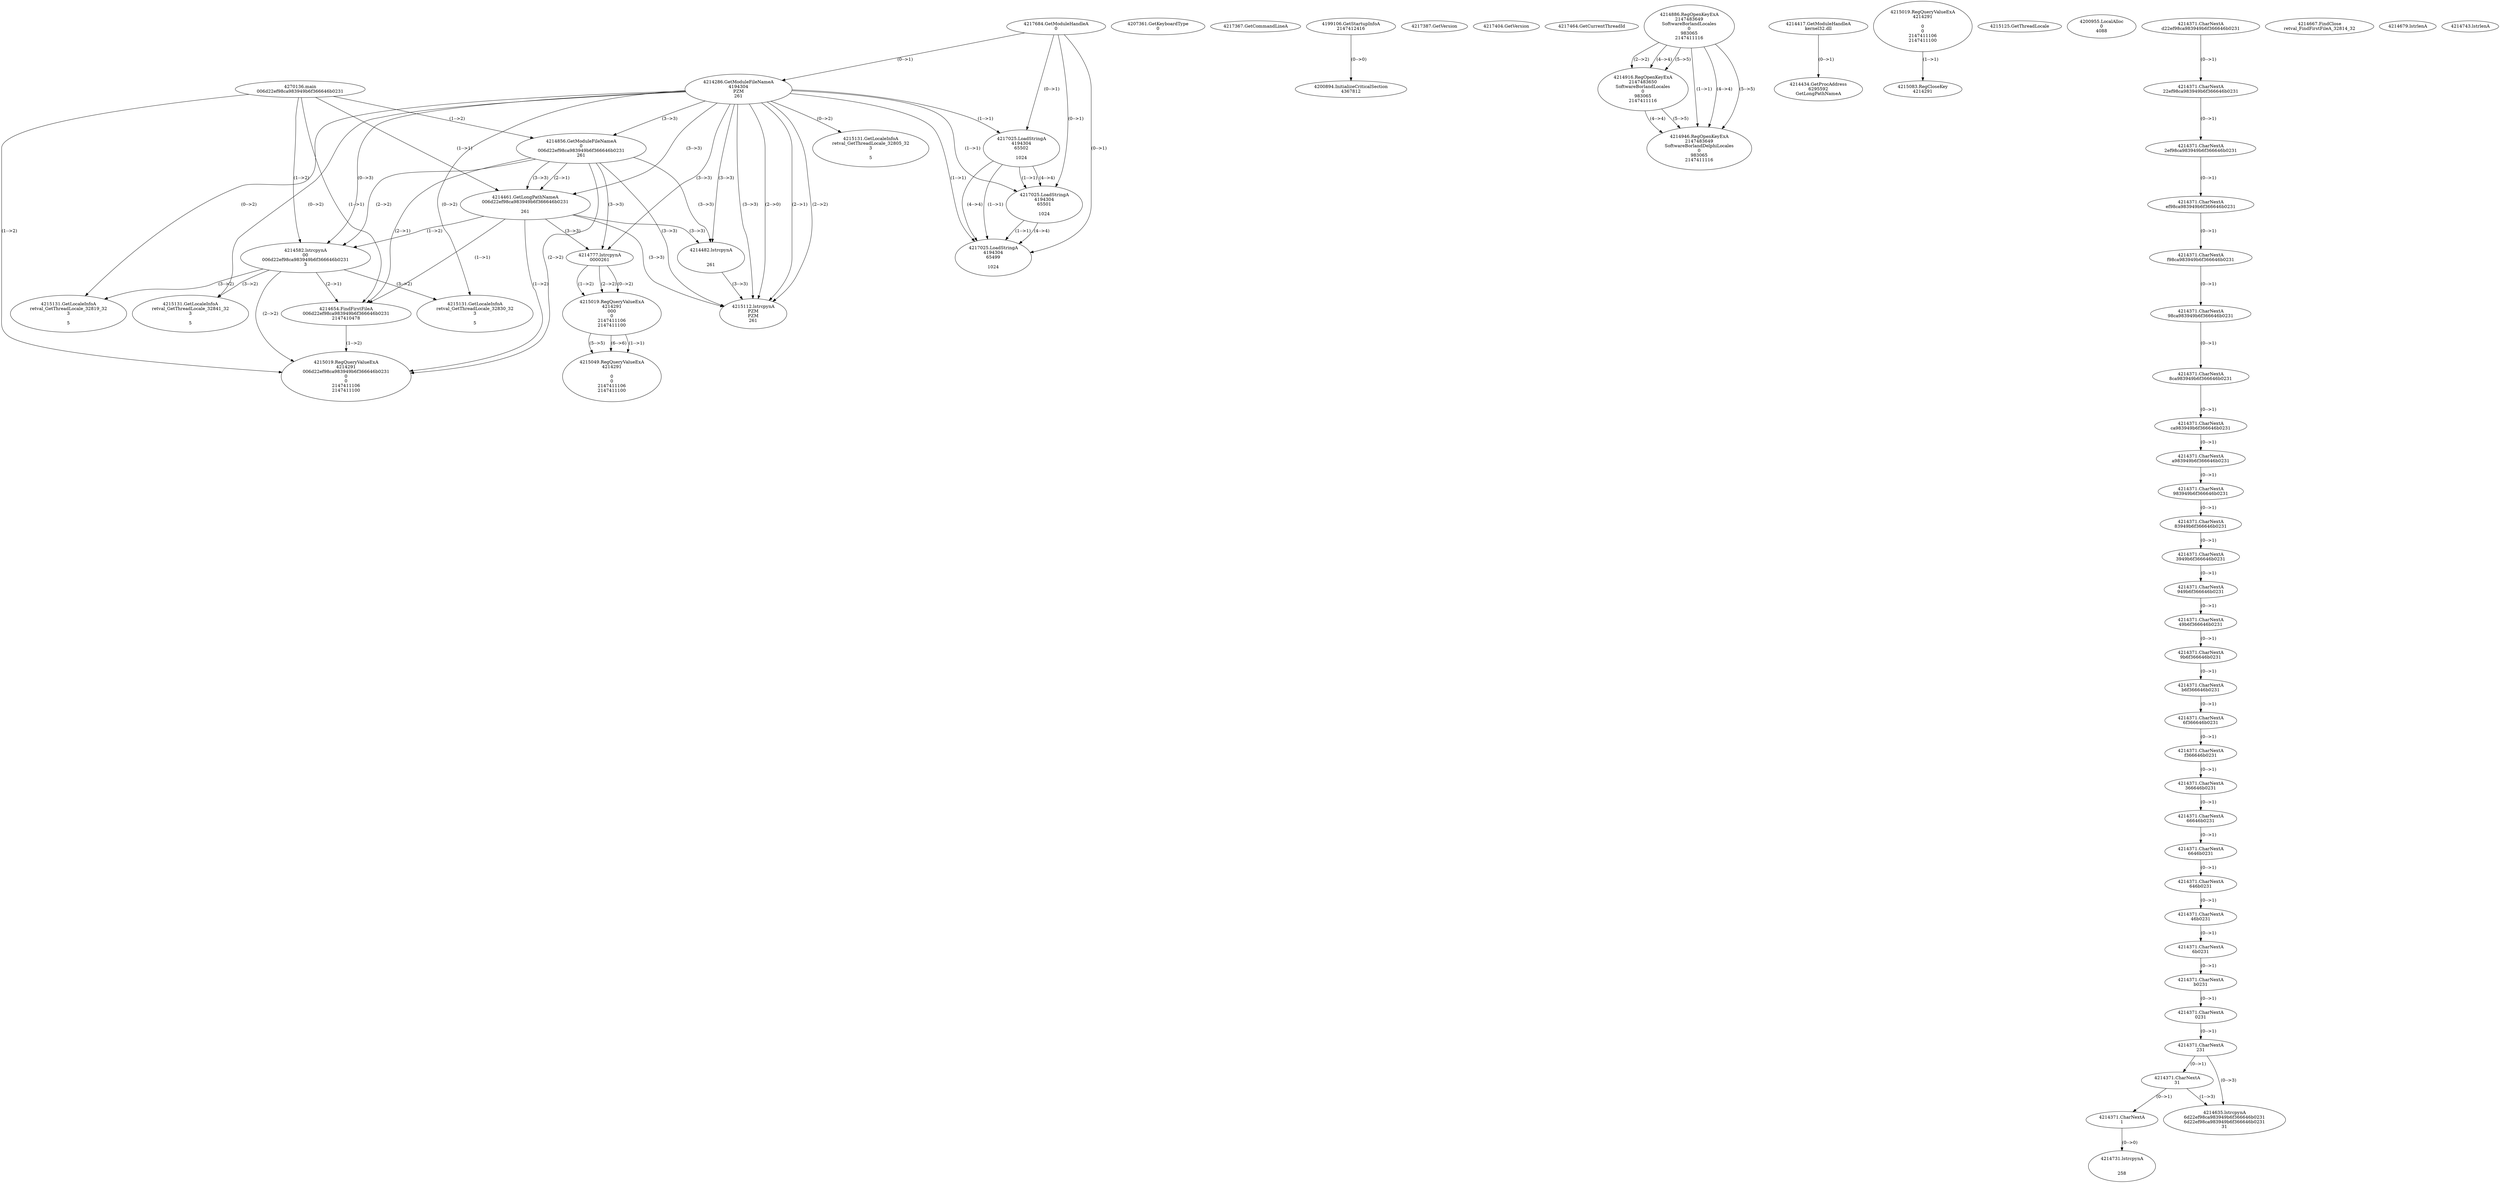 // Global SCDG with merge call
digraph {
	0 [label="4270136.main
006d22ef98ca983949b6f366646b0231"]
	1 [label="4217684.GetModuleHandleA
0"]
	2 [label="4207361.GetKeyboardType
0"]
	3 [label="4217367.GetCommandLineA
"]
	4 [label="4199106.GetStartupInfoA
2147412416"]
	5 [label="4217387.GetVersion
"]
	6 [label="4217404.GetVersion
"]
	7 [label="4217464.GetCurrentThreadId
"]
	8 [label="4214286.GetModuleFileNameA
4194304
PZM
261"]
	1 -> 8 [label="(0-->1)"]
	9 [label="4214856.GetModuleFileNameA
0
006d22ef98ca983949b6f366646b0231
261"]
	0 -> 9 [label="(1-->2)"]
	8 -> 9 [label="(3-->3)"]
	10 [label="4214886.RegOpenKeyExA
2147483649
Software\Borland\Locales
0
983065
2147411116"]
	11 [label="4214916.RegOpenKeyExA
2147483650
Software\Borland\Locales
0
983065
2147411116"]
	10 -> 11 [label="(2-->2)"]
	10 -> 11 [label="(4-->4)"]
	10 -> 11 [label="(5-->5)"]
	12 [label="4214946.RegOpenKeyExA
2147483649
Software\Borland\Delphi\Locales
0
983065
2147411116"]
	10 -> 12 [label="(1-->1)"]
	10 -> 12 [label="(4-->4)"]
	11 -> 12 [label="(4-->4)"]
	10 -> 12 [label="(5-->5)"]
	11 -> 12 [label="(5-->5)"]
	13 [label="4214417.GetModuleHandleA
kernel32.dll"]
	14 [label="4214434.GetProcAddress
6295592
GetLongPathNameA"]
	13 -> 14 [label="(0-->1)"]
	15 [label="4214461.GetLongPathNameA
006d22ef98ca983949b6f366646b0231

261"]
	0 -> 15 [label="(1-->1)"]
	9 -> 15 [label="(2-->1)"]
	8 -> 15 [label="(3-->3)"]
	9 -> 15 [label="(3-->3)"]
	16 [label="4214482.lstrcpynA


261"]
	8 -> 16 [label="(3-->3)"]
	9 -> 16 [label="(3-->3)"]
	15 -> 16 [label="(3-->3)"]
	17 [label="4215019.RegQueryValueExA
4214291

0
0
2147411106
2147411100"]
	18 [label="4215083.RegCloseKey
4214291"]
	17 -> 18 [label="(1-->1)"]
	19 [label="4215112.lstrcpynA
PZM
PZM
261"]
	8 -> 19 [label="(2-->1)"]
	8 -> 19 [label="(2-->2)"]
	8 -> 19 [label="(3-->3)"]
	9 -> 19 [label="(3-->3)"]
	15 -> 19 [label="(3-->3)"]
	16 -> 19 [label="(3-->3)"]
	8 -> 19 [label="(2-->0)"]
	20 [label="4215125.GetThreadLocale
"]
	21 [label="4215131.GetLocaleInfoA
retval_GetThreadLocale_32805_32
3

5"]
	8 -> 21 [label="(0-->2)"]
	22 [label="4217025.LoadStringA
4194304
65502

1024"]
	1 -> 22 [label="(0-->1)"]
	8 -> 22 [label="(1-->1)"]
	23 [label="4200894.InitializeCriticalSection
4367812"]
	4 -> 23 [label="(0-->0)"]
	24 [label="4200955.LocalAlloc
0
4088"]
	25 [label="4214582.lstrcpynA
00
006d22ef98ca983949b6f366646b0231
3"]
	0 -> 25 [label="(1-->2)"]
	9 -> 25 [label="(2-->2)"]
	15 -> 25 [label="(1-->2)"]
	8 -> 25 [label="(0-->3)"]
	26 [label="4214371.CharNextA
d22ef98ca983949b6f366646b0231"]
	27 [label="4214371.CharNextA
22ef98ca983949b6f366646b0231"]
	26 -> 27 [label="(0-->1)"]
	28 [label="4214371.CharNextA
2ef98ca983949b6f366646b0231"]
	27 -> 28 [label="(0-->1)"]
	29 [label="4214371.CharNextA
ef98ca983949b6f366646b0231"]
	28 -> 29 [label="(0-->1)"]
	30 [label="4214371.CharNextA
f98ca983949b6f366646b0231"]
	29 -> 30 [label="(0-->1)"]
	31 [label="4214371.CharNextA
98ca983949b6f366646b0231"]
	30 -> 31 [label="(0-->1)"]
	32 [label="4214371.CharNextA
8ca983949b6f366646b0231"]
	31 -> 32 [label="(0-->1)"]
	33 [label="4214371.CharNextA
ca983949b6f366646b0231"]
	32 -> 33 [label="(0-->1)"]
	34 [label="4214371.CharNextA
a983949b6f366646b0231"]
	33 -> 34 [label="(0-->1)"]
	35 [label="4214371.CharNextA
983949b6f366646b0231"]
	34 -> 35 [label="(0-->1)"]
	36 [label="4214371.CharNextA
83949b6f366646b0231"]
	35 -> 36 [label="(0-->1)"]
	37 [label="4214371.CharNextA
3949b6f366646b0231"]
	36 -> 37 [label="(0-->1)"]
	38 [label="4214371.CharNextA
949b6f366646b0231"]
	37 -> 38 [label="(0-->1)"]
	39 [label="4214371.CharNextA
49b6f366646b0231"]
	38 -> 39 [label="(0-->1)"]
	40 [label="4214371.CharNextA
9b6f366646b0231"]
	39 -> 40 [label="(0-->1)"]
	41 [label="4214371.CharNextA
b6f366646b0231"]
	40 -> 41 [label="(0-->1)"]
	42 [label="4214371.CharNextA
6f366646b0231"]
	41 -> 42 [label="(0-->1)"]
	43 [label="4214371.CharNextA
f366646b0231"]
	42 -> 43 [label="(0-->1)"]
	44 [label="4214371.CharNextA
366646b0231"]
	43 -> 44 [label="(0-->1)"]
	45 [label="4214371.CharNextA
66646b0231"]
	44 -> 45 [label="(0-->1)"]
	46 [label="4214371.CharNextA
6646b0231"]
	45 -> 46 [label="(0-->1)"]
	47 [label="4214371.CharNextA
646b0231"]
	46 -> 47 [label="(0-->1)"]
	48 [label="4214371.CharNextA
46b0231"]
	47 -> 48 [label="(0-->1)"]
	49 [label="4214371.CharNextA
6b0231"]
	48 -> 49 [label="(0-->1)"]
	50 [label="4214371.CharNextA
b0231"]
	49 -> 50 [label="(0-->1)"]
	51 [label="4214371.CharNextA
0231"]
	50 -> 51 [label="(0-->1)"]
	52 [label="4214371.CharNextA
231"]
	51 -> 52 [label="(0-->1)"]
	53 [label="4214371.CharNextA
31"]
	52 -> 53 [label="(0-->1)"]
	54 [label="4214371.CharNextA
1"]
	53 -> 54 [label="(0-->1)"]
	55 [label="4214635.lstrcpynA
6d22ef98ca983949b6f366646b0231
6d22ef98ca983949b6f366646b0231
31"]
	52 -> 55 [label="(0-->3)"]
	53 -> 55 [label="(1-->3)"]
	56 [label="4214654.FindFirstFileA
006d22ef98ca983949b6f366646b0231
2147410478"]
	0 -> 56 [label="(1-->1)"]
	9 -> 56 [label="(2-->1)"]
	15 -> 56 [label="(1-->1)"]
	25 -> 56 [label="(2-->1)"]
	57 [label="4215019.RegQueryValueExA
4214291
006d22ef98ca983949b6f366646b0231
0
0
2147411106
2147411100"]
	0 -> 57 [label="(1-->2)"]
	9 -> 57 [label="(2-->2)"]
	15 -> 57 [label="(1-->2)"]
	25 -> 57 [label="(2-->2)"]
	56 -> 57 [label="(1-->2)"]
	58 [label="4215131.GetLocaleInfoA
retval_GetThreadLocale_32819_32
3

5"]
	8 -> 58 [label="(0-->2)"]
	25 -> 58 [label="(3-->2)"]
	59 [label="4217025.LoadStringA
4194304
65501

1024"]
	1 -> 59 [label="(0-->1)"]
	8 -> 59 [label="(1-->1)"]
	22 -> 59 [label="(1-->1)"]
	22 -> 59 [label="(4-->4)"]
	60 [label="4214667.FindClose
retval_FindFirstFileA_32814_32"]
	61 [label="4214679.lstrlenA
"]
	62 [label="4214731.lstrcpynA


258"]
	54 -> 62 [label="(0-->0)"]
	63 [label="4214743.lstrlenA
"]
	64 [label="4214777.lstrcpynA
00\
00\
261"]
	8 -> 64 [label="(3-->3)"]
	9 -> 64 [label="(3-->3)"]
	15 -> 64 [label="(3-->3)"]
	65 [label="4215019.RegQueryValueExA
4214291
00\
0
0
2147411106
2147411100"]
	64 -> 65 [label="(1-->2)"]
	64 -> 65 [label="(2-->2)"]
	64 -> 65 [label="(0-->2)"]
	66 [label="4215049.RegQueryValueExA
4214291

0
0
2147411106
2147411100"]
	65 -> 66 [label="(1-->1)"]
	65 -> 66 [label="(5-->5)"]
	65 -> 66 [label="(6-->6)"]
	67 [label="4215131.GetLocaleInfoA
retval_GetThreadLocale_32841_32
3

5"]
	8 -> 67 [label="(0-->2)"]
	25 -> 67 [label="(3-->2)"]
	68 [label="4215131.GetLocaleInfoA
retval_GetThreadLocale_32830_32
3

5"]
	8 -> 68 [label="(0-->2)"]
	25 -> 68 [label="(3-->2)"]
	69 [label="4217025.LoadStringA
4194304
65499

1024"]
	1 -> 69 [label="(0-->1)"]
	8 -> 69 [label="(1-->1)"]
	22 -> 69 [label="(1-->1)"]
	59 -> 69 [label="(1-->1)"]
	22 -> 69 [label="(4-->4)"]
	59 -> 69 [label="(4-->4)"]
}
